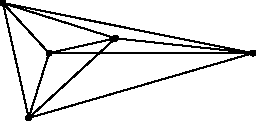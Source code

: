 /******************************************************************************
 *                                 LICENSE                                    *
 ******************************************************************************
 *  This file is part of Mathematics-and-Physics.                             *
 *                                                                            *
 *  Mathematics-and-Physics is free software: you can redistribute it and/or  *
 *  modify it under the terms of the GNU General Public License as published  *
 *  by the Free Software Foundation, either version 3 of the License, or      *
 *  (at your option) any later version.                                       *
 *                                                                            *
 *  Mathematics-and-Physics is distributed in the hope that it will be useful *
 *  but WITHOUT ANY WARRANTY; without even the implied warranty of            *
 *  MERCHANTABILITY or FITNESS FOR A PARTICULAR PURPOSE.  See the             *
 *  GNU General Public License for more details.                              *
 *                                                                            *
 *  You should have received a copy of the GNU General Public License         *
 *  along with Mathematics-and-Physics.  If not, see                          *
 *  <https://www.gnu.org/licenses/>.                                          *
 ******************************************************************************/

/*  Size of the figure.                                                       */
size(128);

/*  Array for vertices.                                                       */
pair[] V;

/*  Variables for indexing.                                                   */
int m, n;

/*  Number of points in K_5.                                                  */
int N = 3;

/*  Variable for the angle a point has on the circle.                         */
real theta;

/*  Create the vertices on the circle.                                        */
for (n = 0; n < N; ++n)
{
    /*  Compute the angle of the current point.                               */
    theta = 2*pi*n/N + 0.07*pi;

    /*  And compute the position of the point.                                */
    V[n] = expi(theta);

    /*  Draw a dot indicating the vertex.                                     */
    dot(V[n]);
}
/*  End of for loop computing the vertices.                                   */

/*  Add two more points for K_5.                                              */
V[3] = (0.0, 0.0);
V[4] = (3.0, 0.0);

/*  And add dots.                                                             */
dot(V[3]);
dot(V[4]);

/*  Draw all of the edges.                                                    */
for (m = 0; m < N + 2; ++m)
{
    for (n = 0; n < N + 2; ++n)
    {
        /*  No need to draw an edge from a point to itself.                   */
        if (n == m)
            continue;
        else
            draw(V[n] -- V[m]);
    }
}
